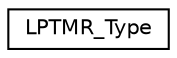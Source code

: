 digraph "Graphical Class Hierarchy"
{
 // LATEX_PDF_SIZE
  edge [fontname="Helvetica",fontsize="10",labelfontname="Helvetica",labelfontsize="10"];
  node [fontname="Helvetica",fontsize="10",shape=record];
  rankdir="LR";
  Node0 [label="LPTMR_Type",height=0.2,width=0.4,color="black", fillcolor="white", style="filled",URL="$struct_l_p_t_m_r___type.html",tooltip=" "];
}
